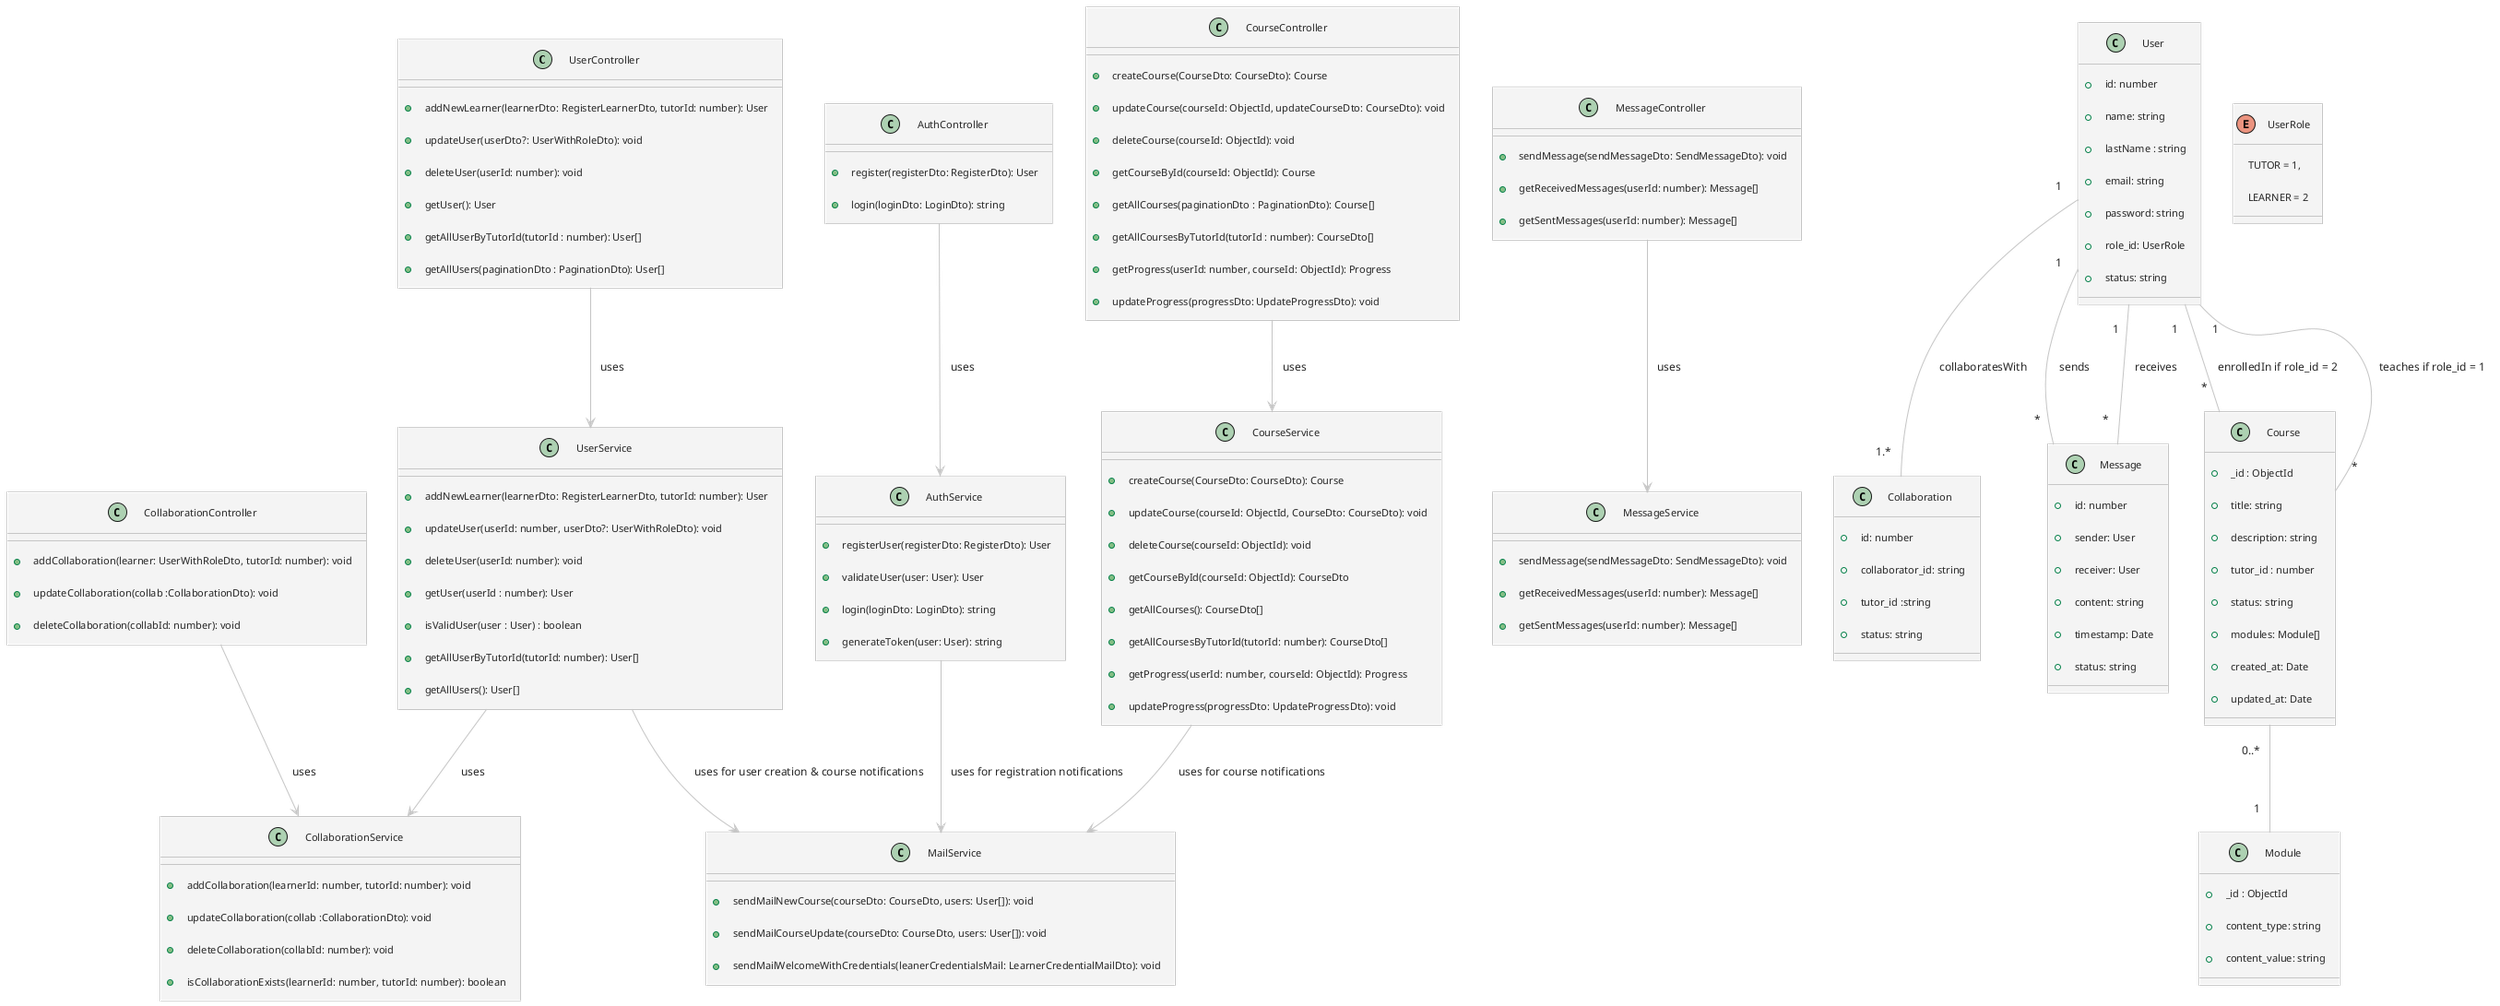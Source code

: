 @startuml "Class Diagram"
!theme carbon-gray

' --- Controllers ---
class UserController {
  +addNewLearner(learnerDto: RegisterLearnerDto, tutorId: number): User
  +updateUser(userDto?: UserWithRoleDto): void
  +deleteUser(userId: number): void
  +getUser(): User
  +getAllUserByTutorId(tutorId : number): User[]
  +getAllUsers(paginationDto : PaginationDto): User[]
}

class CollaborationController {
  +addCollaboration(learner: UserWithRoleDto, tutorId: number): void
  +updateCollaboration(collab :CollaborationDto): void
  +deleteCollaboration(collabId: number): void
}

class CourseController {
  +createCourse(CourseDto: CourseDto): Course
  +updateCourse(courseId: ObjectId, updateCourseDto: CourseDto): void
  +deleteCourse(courseId: ObjectId): void
  +getCourseById(courseId: ObjectId): Course
  +getAllCourses(paginationDto : PaginationDto): Course[]
  +getAllCoursesByTutorId(tutorId : number): CourseDto[]
  +getProgress(userId: number, courseId: ObjectId): Progress
  +updateProgress(progressDto: UpdateProgressDto): void
}

class MessageController {
  +sendMessage(sendMessageDto: SendMessageDto): void
  +getReceivedMessages(userId: number): Message[]
  +getSentMessages(userId: number): Message[]
}

class AuthController {
  +register(registerDto: RegisterDto): User
  +login(loginDto: LoginDto): string
}

' --- Services ---
class UserService {
  +addNewLearner(learnerDto: RegisterLearnerDto, tutorId: number): User
  +updateUser(userId: number, userDto?: UserWithRoleDto): void
  +deleteUser(userId: number): void
  +getUser(userId : number): User
  +isValidUser(user : User) : boolean 
  +getAllUserByTutorId(tutorId: number): User[]
  +getAllUsers(): User[]
}

class CollaborationService {
  +addCollaboration(learnerId: number, tutorId: number): void
  +updateCollaboration(collab :CollaborationDto): void
  +deleteCollaboration(collabId: number): void
  +isCollaborationExists(learnerId: number, tutorId: number): boolean
}

class CourseService {
  +createCourse(CourseDto: CourseDto): Course
  +updateCourse(courseId: ObjectId, CourseDto: CourseDto): void
  +deleteCourse(courseId: ObjectId): void
  +getCourseById(courseId: ObjectId): CourseDto
  +getAllCourses(): CourseDto[]
  +getAllCoursesByTutorId(tutorId: number): CourseDto[]
  +getProgress(userId: number, courseId: ObjectId): Progress
  +updateProgress(progressDto: UpdateProgressDto): void
}

class MessageService {
  +sendMessage(sendMessageDto: SendMessageDto): void
  +getReceivedMessages(userId: number): Message[]
  +getSentMessages(userId: number): Message[]
}

class AuthService {
  +registerUser(registerDto: RegisterDto): User
  +validateUser(user: User): User
  +login(loginDto: LoginDto): string
  +generateToken(user: User): string
}

class MailService {
  +sendMailNewCourse(courseDto: CourseDto, users: User[]): void
  +sendMailCourseUpdate(courseDto: CourseDto, users: User[]): void
  +sendMailWelcomeWithCredentials(leanerCredentialsMail: LearnerCredentialMailDto): void
}

' --- Entities ---

class Collaboration {
  +id: number
  +collaborator_id: string
  +tutor_id :string
  +status: string
}
class User {
  +id: number
  +name: string
  +lastName : string
  +email: string
  +password: string
  +role_id: UserRole
  +status: string
}


class Message {
  +id: number
  +sender: User
  +receiver: User
  +content: string
  +timestamp: Date
  +status: string
}

class Course {
  +_id : ObjectId
  +title: string
  +description: string
  +tutor_id : number
  +status: string
  +modules: Module[]
  +created_at: Date
  +updated_at: Date
}

class Module {
  +_id : ObjectId
  +content_type: string
  +content_value: string
}

enum UserRole {
  TUTOR = 1,
  LEARNER = 2
}

' --- Relationships ---
UserController --> UserService : uses
CollaborationController --> CollaborationService : uses
UserService --> CollaborationService : uses
CourseController --> CourseService : uses
MessageController --> MessageService : uses
AuthController --> AuthService : uses

UserService --> MailService : uses for user creation & course notifications
CourseService --> MailService : uses for course notifications
AuthService --> MailService : uses for registration notifications

User "1" -- "1.*" Collaboration : collaboratesWith
User "1" -- "*" Course : enrolledIn if role_id = 2
Course "0..*" -- "1" Module
User "1" -- "*" Course : teaches if role_id = 1
User "1" -- "*" Message : sends
User "1" -- "*" Message : receives

@enduml